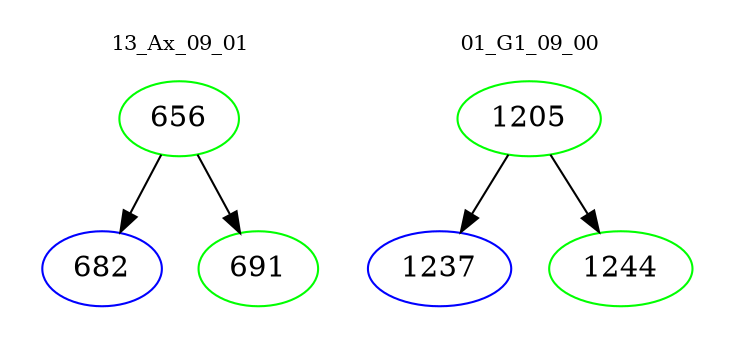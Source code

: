 digraph{
subgraph cluster_0 {
color = white
label = "13_Ax_09_01";
fontsize=10;
T0_656 [label="656", color="green"]
T0_656 -> T0_682 [color="black"]
T0_682 [label="682", color="blue"]
T0_656 -> T0_691 [color="black"]
T0_691 [label="691", color="green"]
}
subgraph cluster_1 {
color = white
label = "01_G1_09_00";
fontsize=10;
T1_1205 [label="1205", color="green"]
T1_1205 -> T1_1237 [color="black"]
T1_1237 [label="1237", color="blue"]
T1_1205 -> T1_1244 [color="black"]
T1_1244 [label="1244", color="green"]
}
}
